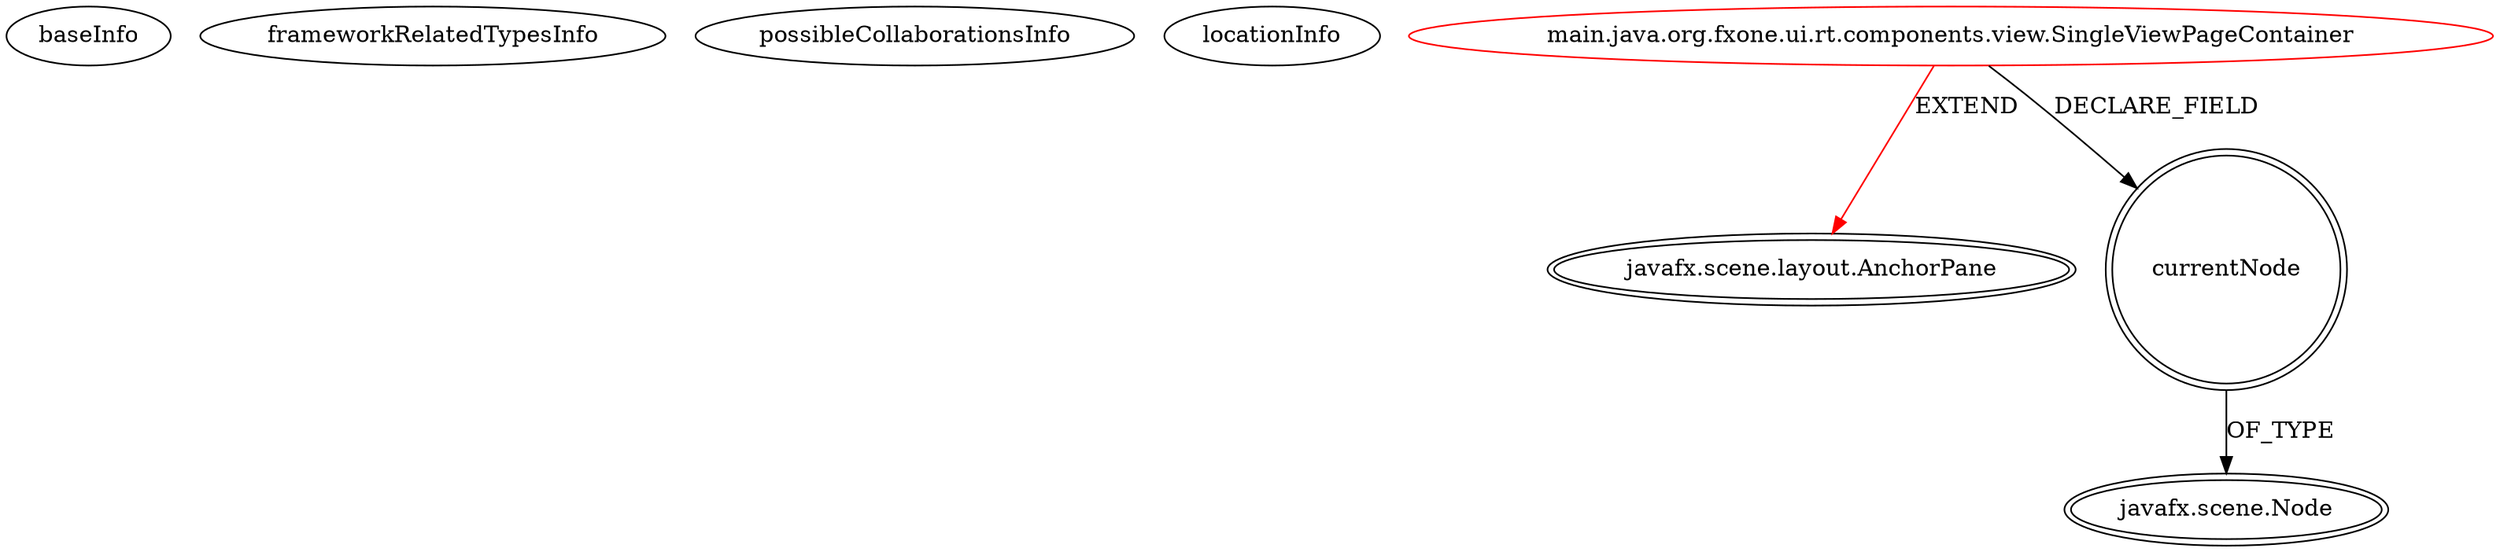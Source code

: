 digraph {
baseInfo[graphId=1926,category="extension_graph",isAnonymous=false,possibleRelation=false]
frameworkRelatedTypesInfo[0="javafx.scene.layout.AnchorPane"]
possibleCollaborationsInfo[]
locationInfo[projectName="atsticks-FXOne",filePath="/atsticks-FXOne/FXOne-master/org.fxone/fxone-ui/src/main/java/org/fxone/ui/rt/components/view/SingleViewPageContainer.java",contextSignature="SingleViewPageContainer",graphId="1926"]
0[label="main.java.org.fxone.ui.rt.components.view.SingleViewPageContainer",vertexType="ROOT_CLIENT_CLASS_DECLARATION",isFrameworkType=false,color=red]
1[label="javafx.scene.layout.AnchorPane",vertexType="FRAMEWORK_CLASS_TYPE",isFrameworkType=true,peripheries=2]
2[label="currentNode",vertexType="FIELD_DECLARATION",isFrameworkType=true,peripheries=2,shape=circle]
3[label="javafx.scene.Node",vertexType="FRAMEWORK_CLASS_TYPE",isFrameworkType=true,peripheries=2]
0->1[label="EXTEND",color=red]
0->2[label="DECLARE_FIELD"]
2->3[label="OF_TYPE"]
}
